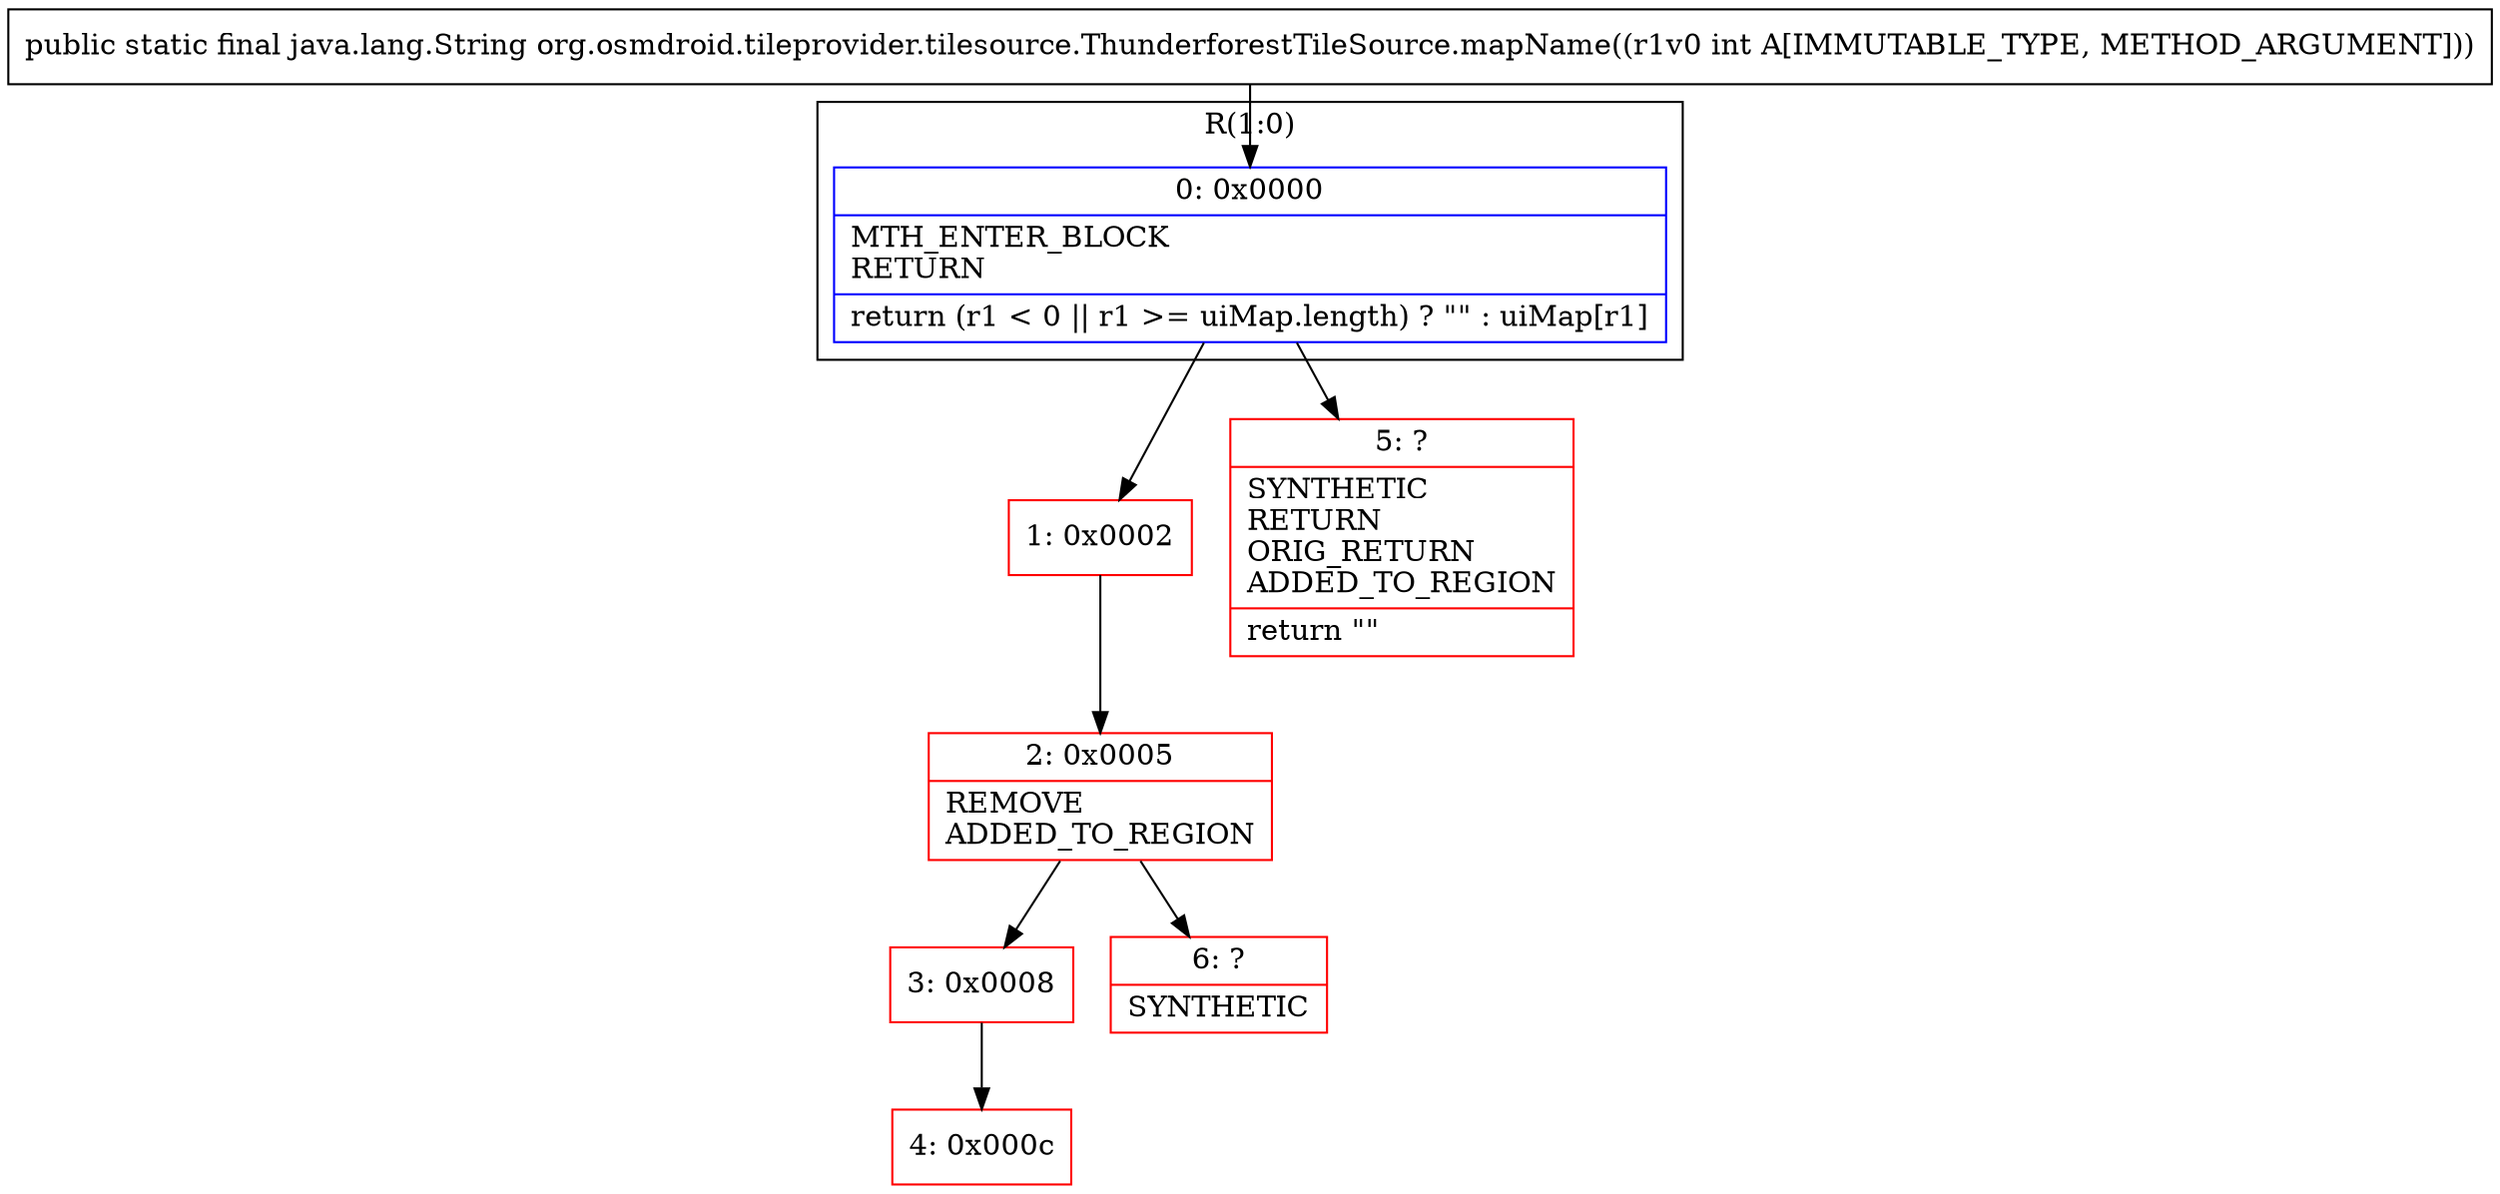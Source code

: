 digraph "CFG fororg.osmdroid.tileprovider.tilesource.ThunderforestTileSource.mapName(I)Ljava\/lang\/String;" {
subgraph cluster_Region_1740417692 {
label = "R(1:0)";
node [shape=record,color=blue];
Node_0 [shape=record,label="{0\:\ 0x0000|MTH_ENTER_BLOCK\lRETURN\l|return (r1 \< 0 \|\| r1 \>= uiMap.length) ? \"\" : uiMap[r1]\l}"];
}
Node_1 [shape=record,color=red,label="{1\:\ 0x0002}"];
Node_2 [shape=record,color=red,label="{2\:\ 0x0005|REMOVE\lADDED_TO_REGION\l}"];
Node_3 [shape=record,color=red,label="{3\:\ 0x0008}"];
Node_4 [shape=record,color=red,label="{4\:\ 0x000c}"];
Node_5 [shape=record,color=red,label="{5\:\ ?|SYNTHETIC\lRETURN\lORIG_RETURN\lADDED_TO_REGION\l|return \"\"\l}"];
Node_6 [shape=record,color=red,label="{6\:\ ?|SYNTHETIC\l}"];
MethodNode[shape=record,label="{public static final java.lang.String org.osmdroid.tileprovider.tilesource.ThunderforestTileSource.mapName((r1v0 int A[IMMUTABLE_TYPE, METHOD_ARGUMENT])) }"];
MethodNode -> Node_0;
Node_0 -> Node_1;
Node_0 -> Node_5;
Node_1 -> Node_2;
Node_2 -> Node_3;
Node_2 -> Node_6;
Node_3 -> Node_4;
}

